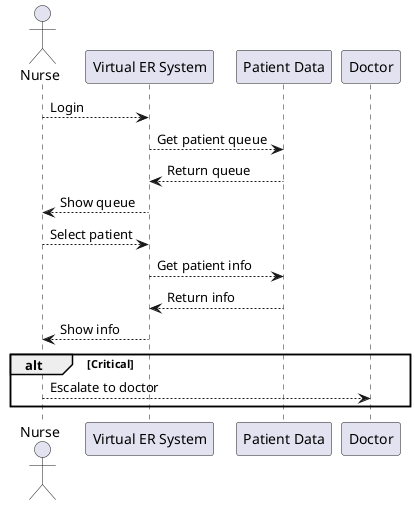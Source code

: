 @startuml CollaborationNurse
actor Nurse as N
participant "Virtual ER System" as VERS
participant "Patient Data" as PD
participant "Doctor" as D

N --> VERS: Login
VERS --> PD: Get patient queue
PD --> VERS: Return queue
VERS --> N: Show queue
N --> VERS: Select patient
VERS --> PD: Get patient info
PD --> VERS: Return info
VERS --> N: Show info

alt Critical
  N --> D: Escalate to doctor
end
@enduml